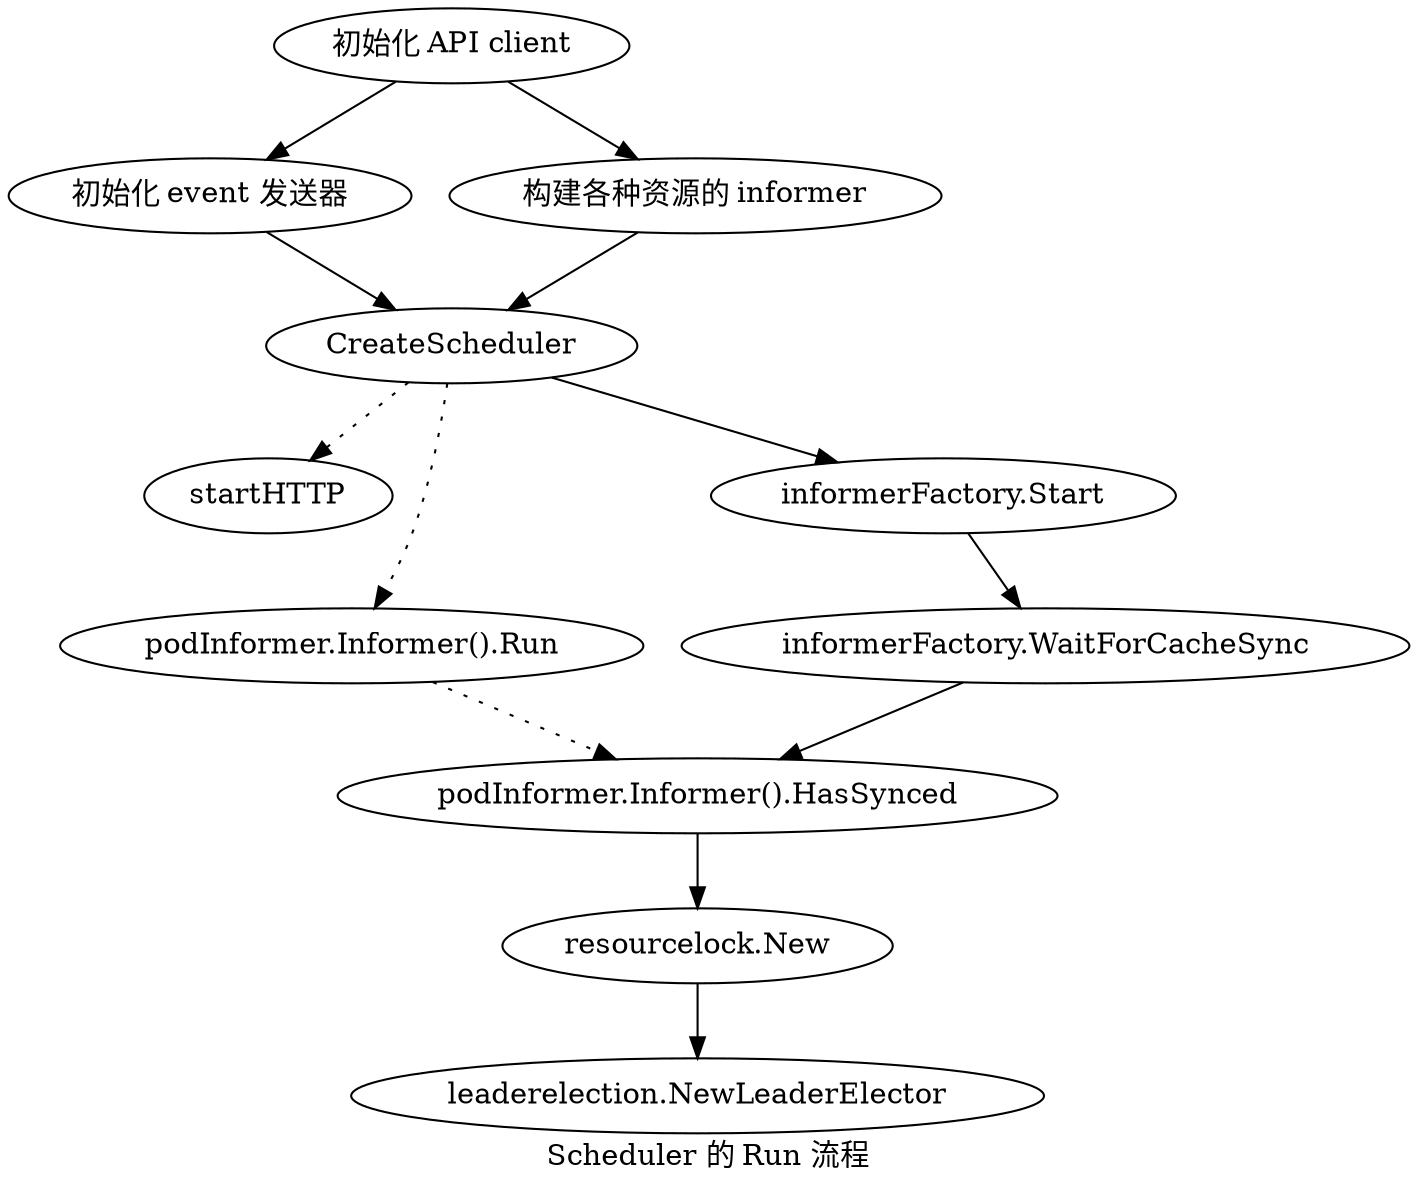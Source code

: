 digraph {
    label="Scheduler 的 Run 流程"
    "CreateScheduler"[shap="box", style=rounded];
    "初始化 API client"[shap="box", style=rounded];
    "初始化 event 发送器"[shap="box", style=rounded];
    "构建各种资源的 informer"[shap="box", style=rounded];
    "startHTTP"[shap="box", style=rounded];
    "初始化 API client" -> "初始化 event 发送器";
    "初始化 API client" -> "构建各种资源的 informer";
    "初始化 event 发送器" -> "CreateScheduler";
    "构建各种资源的 informer" -> "CreateScheduler";
    "CreateScheduler" -> "startHTTP" [style=dotted];
    "CreateScheduler" -> "podInformer.Informer().Run" [style=dotted];
    "CreateScheduler" -> "informerFactory.Start";
    "informerFactory.Start" -> "informerFactory.WaitForCacheSync";
    "informerFactory.WaitForCacheSync" -> "podInformer.Informer().HasSynced";
    "podInformer.Informer().Run" -> "podInformer.Informer().HasSynced" [style=dotted];
    "podInformer.Informer().HasSynced" -> "resourcelock.New"
    "resourcelock.New" -> "leaderelection.NewLeaderElector"
}
